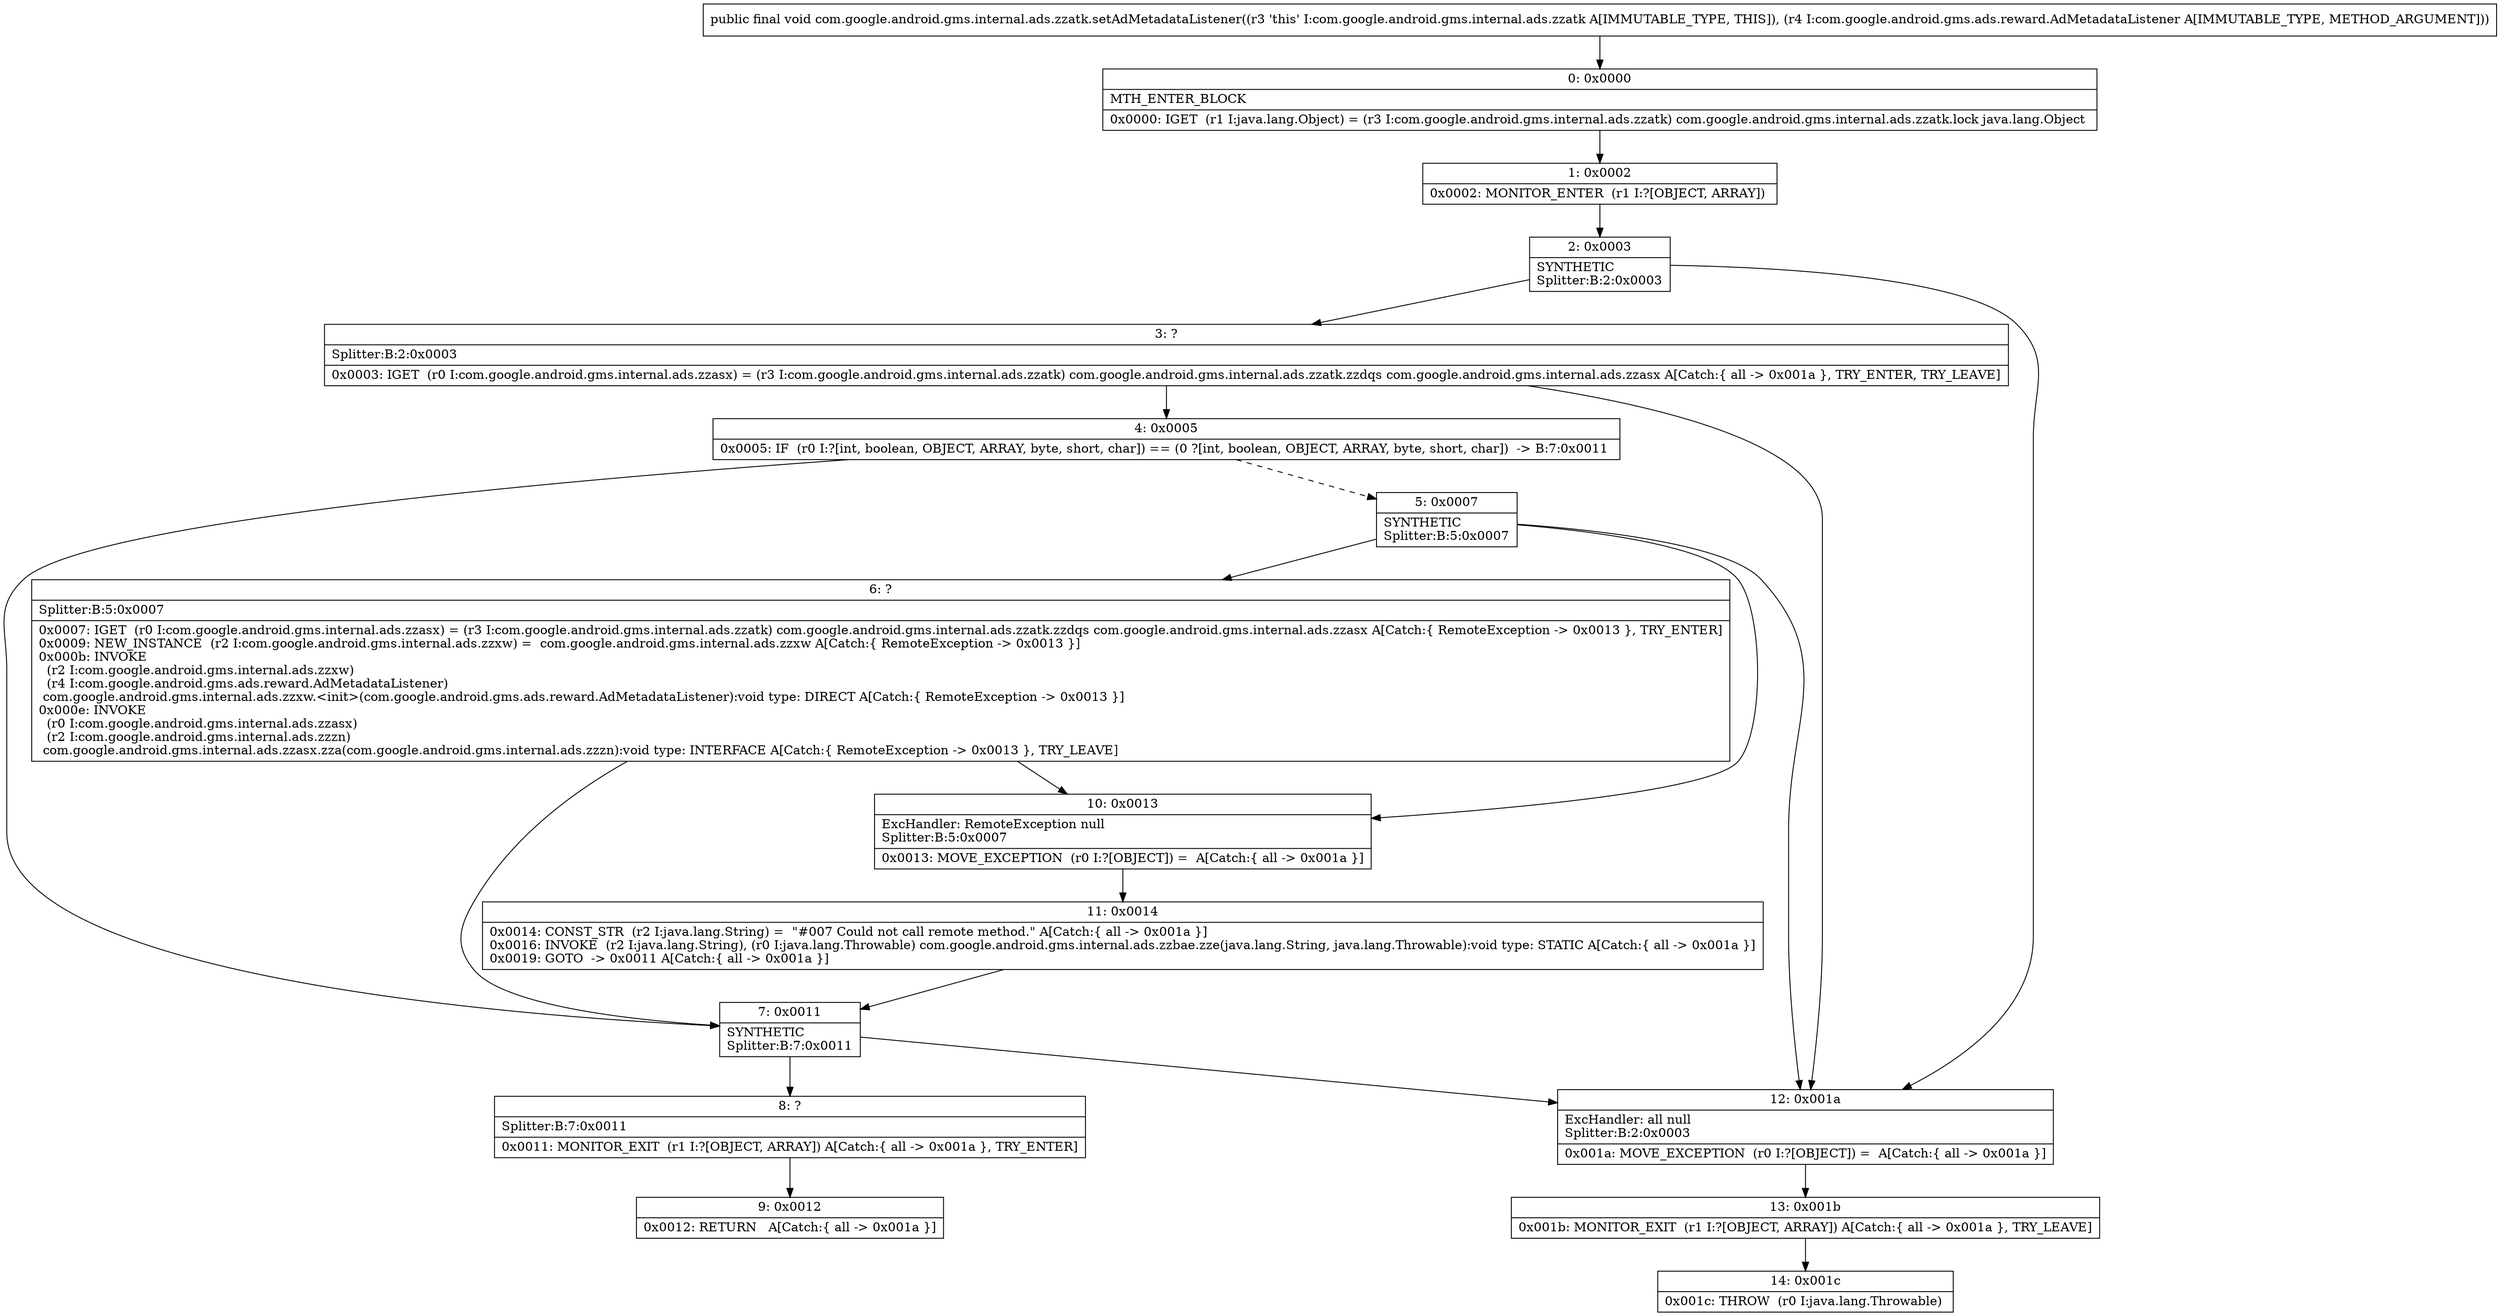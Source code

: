 digraph "CFG forcom.google.android.gms.internal.ads.zzatk.setAdMetadataListener(Lcom\/google\/android\/gms\/ads\/reward\/AdMetadataListener;)V" {
Node_0 [shape=record,label="{0\:\ 0x0000|MTH_ENTER_BLOCK\l|0x0000: IGET  (r1 I:java.lang.Object) = (r3 I:com.google.android.gms.internal.ads.zzatk) com.google.android.gms.internal.ads.zzatk.lock java.lang.Object \l}"];
Node_1 [shape=record,label="{1\:\ 0x0002|0x0002: MONITOR_ENTER  (r1 I:?[OBJECT, ARRAY]) \l}"];
Node_2 [shape=record,label="{2\:\ 0x0003|SYNTHETIC\lSplitter:B:2:0x0003\l}"];
Node_3 [shape=record,label="{3\:\ ?|Splitter:B:2:0x0003\l|0x0003: IGET  (r0 I:com.google.android.gms.internal.ads.zzasx) = (r3 I:com.google.android.gms.internal.ads.zzatk) com.google.android.gms.internal.ads.zzatk.zzdqs com.google.android.gms.internal.ads.zzasx A[Catch:\{ all \-\> 0x001a \}, TRY_ENTER, TRY_LEAVE]\l}"];
Node_4 [shape=record,label="{4\:\ 0x0005|0x0005: IF  (r0 I:?[int, boolean, OBJECT, ARRAY, byte, short, char]) == (0 ?[int, boolean, OBJECT, ARRAY, byte, short, char])  \-\> B:7:0x0011 \l}"];
Node_5 [shape=record,label="{5\:\ 0x0007|SYNTHETIC\lSplitter:B:5:0x0007\l}"];
Node_6 [shape=record,label="{6\:\ ?|Splitter:B:5:0x0007\l|0x0007: IGET  (r0 I:com.google.android.gms.internal.ads.zzasx) = (r3 I:com.google.android.gms.internal.ads.zzatk) com.google.android.gms.internal.ads.zzatk.zzdqs com.google.android.gms.internal.ads.zzasx A[Catch:\{ RemoteException \-\> 0x0013 \}, TRY_ENTER]\l0x0009: NEW_INSTANCE  (r2 I:com.google.android.gms.internal.ads.zzxw) =  com.google.android.gms.internal.ads.zzxw A[Catch:\{ RemoteException \-\> 0x0013 \}]\l0x000b: INVOKE  \l  (r2 I:com.google.android.gms.internal.ads.zzxw)\l  (r4 I:com.google.android.gms.ads.reward.AdMetadataListener)\l com.google.android.gms.internal.ads.zzxw.\<init\>(com.google.android.gms.ads.reward.AdMetadataListener):void type: DIRECT A[Catch:\{ RemoteException \-\> 0x0013 \}]\l0x000e: INVOKE  \l  (r0 I:com.google.android.gms.internal.ads.zzasx)\l  (r2 I:com.google.android.gms.internal.ads.zzzn)\l com.google.android.gms.internal.ads.zzasx.zza(com.google.android.gms.internal.ads.zzzn):void type: INTERFACE A[Catch:\{ RemoteException \-\> 0x0013 \}, TRY_LEAVE]\l}"];
Node_7 [shape=record,label="{7\:\ 0x0011|SYNTHETIC\lSplitter:B:7:0x0011\l}"];
Node_8 [shape=record,label="{8\:\ ?|Splitter:B:7:0x0011\l|0x0011: MONITOR_EXIT  (r1 I:?[OBJECT, ARRAY]) A[Catch:\{ all \-\> 0x001a \}, TRY_ENTER]\l}"];
Node_9 [shape=record,label="{9\:\ 0x0012|0x0012: RETURN   A[Catch:\{ all \-\> 0x001a \}]\l}"];
Node_10 [shape=record,label="{10\:\ 0x0013|ExcHandler: RemoteException null\lSplitter:B:5:0x0007\l|0x0013: MOVE_EXCEPTION  (r0 I:?[OBJECT]) =  A[Catch:\{ all \-\> 0x001a \}]\l}"];
Node_11 [shape=record,label="{11\:\ 0x0014|0x0014: CONST_STR  (r2 I:java.lang.String) =  \"#007 Could not call remote method.\" A[Catch:\{ all \-\> 0x001a \}]\l0x0016: INVOKE  (r2 I:java.lang.String), (r0 I:java.lang.Throwable) com.google.android.gms.internal.ads.zzbae.zze(java.lang.String, java.lang.Throwable):void type: STATIC A[Catch:\{ all \-\> 0x001a \}]\l0x0019: GOTO  \-\> 0x0011 A[Catch:\{ all \-\> 0x001a \}]\l}"];
Node_12 [shape=record,label="{12\:\ 0x001a|ExcHandler: all null\lSplitter:B:2:0x0003\l|0x001a: MOVE_EXCEPTION  (r0 I:?[OBJECT]) =  A[Catch:\{ all \-\> 0x001a \}]\l}"];
Node_13 [shape=record,label="{13\:\ 0x001b|0x001b: MONITOR_EXIT  (r1 I:?[OBJECT, ARRAY]) A[Catch:\{ all \-\> 0x001a \}, TRY_LEAVE]\l}"];
Node_14 [shape=record,label="{14\:\ 0x001c|0x001c: THROW  (r0 I:java.lang.Throwable) \l}"];
MethodNode[shape=record,label="{public final void com.google.android.gms.internal.ads.zzatk.setAdMetadataListener((r3 'this' I:com.google.android.gms.internal.ads.zzatk A[IMMUTABLE_TYPE, THIS]), (r4 I:com.google.android.gms.ads.reward.AdMetadataListener A[IMMUTABLE_TYPE, METHOD_ARGUMENT])) }"];
MethodNode -> Node_0;
Node_0 -> Node_1;
Node_1 -> Node_2;
Node_2 -> Node_3;
Node_2 -> Node_12;
Node_3 -> Node_4;
Node_3 -> Node_12;
Node_4 -> Node_5[style=dashed];
Node_4 -> Node_7;
Node_5 -> Node_6;
Node_5 -> Node_10;
Node_5 -> Node_12;
Node_6 -> Node_7;
Node_6 -> Node_10;
Node_7 -> Node_8;
Node_7 -> Node_12;
Node_8 -> Node_9;
Node_10 -> Node_11;
Node_11 -> Node_7;
Node_12 -> Node_13;
Node_13 -> Node_14;
}

